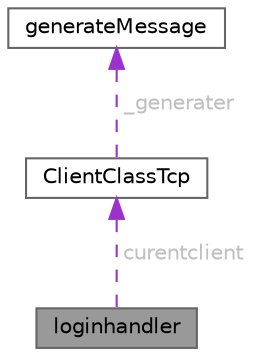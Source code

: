 digraph "loginhandler"
{
 // LATEX_PDF_SIZE
  bgcolor="transparent";
  edge [fontname=Helvetica,fontsize=10,labelfontname=Helvetica,labelfontsize=10];
  node [fontname=Helvetica,fontsize=10,shape=box,height=0.2,width=0.4];
  Node1 [id="Node000001",label="loginhandler",height=0.2,width=0.4,color="gray40", fillcolor="grey60", style="filled", fontcolor="black",tooltip="کلاس بررسی و مدیریت ورود کاربران"];
  Node2 -> Node1 [id="edge1_Node000001_Node000002",dir="back",color="darkorchid3",style="dashed",tooltip=" ",label=<<TABLE CELLBORDER="0" BORDER="0"><TR><TD VALIGN="top" ALIGN="LEFT" CELLPADDING="1" CELLSPACING="0">curentclient</TD></TR>
</TABLE>> ,fontcolor="grey" ];
  Node2 [id="Node000002",label="ClientClassTcp",height=0.2,width=0.4,color="gray40", fillcolor="white", style="filled",URL="$class_client_class_tcp.html",tooltip="کلاس مدیریت اتصال در سمت کلاینت"];
  Node3 -> Node2 [id="edge2_Node000002_Node000003",dir="back",color="darkorchid3",style="dashed",tooltip=" ",label=<<TABLE CELLBORDER="0" BORDER="0"><TR><TD VALIGN="top" ALIGN="LEFT" CELLPADDING="1" CELLSPACING="0">_generater</TD></TR>
</TABLE>> ,fontcolor="grey" ];
  Node3 [id="Node000003",label="generateMessage",height=0.2,width=0.4,color="gray40", fillcolor="white", style="filled",URL="$classgenerate_message.html",tooltip="کلاس ساخت پیام برای ارتباط با سرور"];
}
